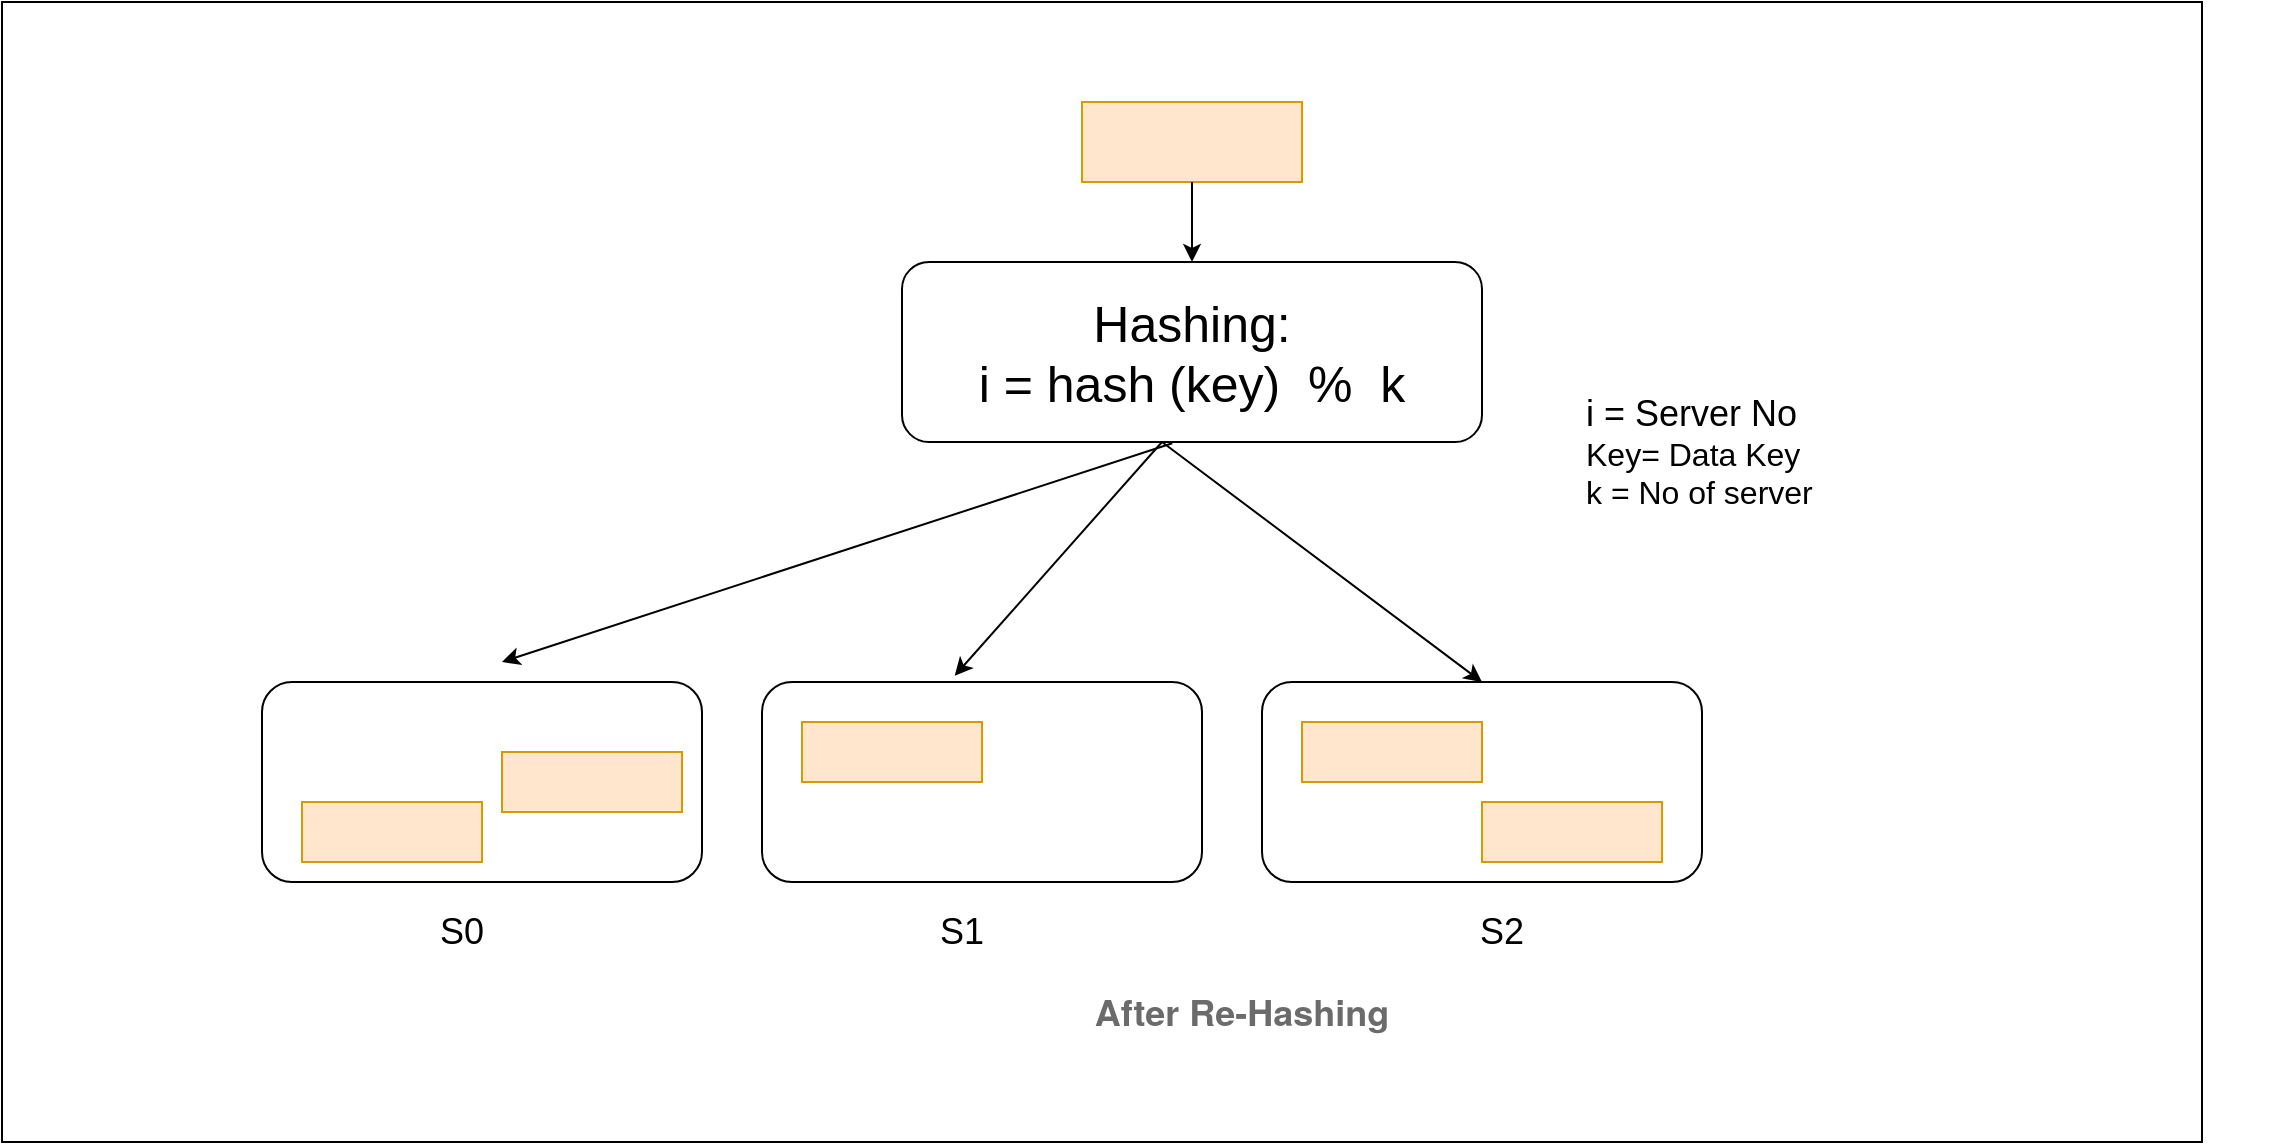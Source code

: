 <mxfile version="24.7.1" type="device">
  <diagram name="Page-1" id="h0w5p6ko6SrGlQpOR4B3">
    <mxGraphModel dx="2159" dy="1981" grid="1" gridSize="10" guides="1" tooltips="1" connect="1" arrows="1" fold="1" page="1" pageScale="1" pageWidth="827" pageHeight="1169" math="0" shadow="0">
      <root>
        <mxCell id="0" />
        <mxCell id="1" parent="0" />
        <mxCell id="ERmttxLBuujvDo0ulHR1-1" value="" style="rounded=1;whiteSpace=wrap;html=1;" vertex="1" parent="1">
          <mxGeometry x="180" y="90" width="290" height="90" as="geometry" />
        </mxCell>
        <mxCell id="ERmttxLBuujvDo0ulHR1-2" value="&lt;font style=&quot;font-size: 25px;&quot;&gt;Hashing:&lt;/font&gt;&lt;div style=&quot;font-size: 25px;&quot;&gt;&lt;font style=&quot;font-size: 25px;&quot;&gt;i = hash (key)&amp;nbsp; %&amp;nbsp; k&lt;/font&gt;&lt;/div&gt;" style="text;html=1;align=center;verticalAlign=middle;whiteSpace=wrap;rounded=0;fontSize=11;" vertex="1" parent="1">
          <mxGeometry x="215" y="105" width="220" height="60" as="geometry" />
        </mxCell>
        <mxCell id="ERmttxLBuujvDo0ulHR1-3" value="&lt;font style=&quot;font-size: 18px;&quot;&gt;i = Server No&lt;/font&gt;&lt;div&gt;&lt;font size=&quot;3&quot;&gt;Key= Data Key&lt;/font&gt;&lt;/div&gt;&lt;div&gt;&lt;font size=&quot;3&quot;&gt;k = No of server&lt;/font&gt;&lt;/div&gt;" style="text;html=1;align=left;verticalAlign=middle;whiteSpace=wrap;rounded=0;" vertex="1" parent="1">
          <mxGeometry x="520" y="150" width="210" height="70" as="geometry" />
        </mxCell>
        <mxCell id="ERmttxLBuujvDo0ulHR1-4" value="" style="rounded=0;whiteSpace=wrap;html=1;fillColor=#ffe6cc;strokeColor=#d79b00;" vertex="1" parent="1">
          <mxGeometry x="270" y="10" width="110" height="40" as="geometry" />
        </mxCell>
        <mxCell id="ERmttxLBuujvDo0ulHR1-5" value="" style="endArrow=classic;html=1;rounded=0;exitX=0.5;exitY=1;exitDx=0;exitDy=0;entryX=0.5;entryY=0;entryDx=0;entryDy=0;" edge="1" parent="1" source="ERmttxLBuujvDo0ulHR1-4" target="ERmttxLBuujvDo0ulHR1-1">
          <mxGeometry width="50" height="50" relative="1" as="geometry">
            <mxPoint x="330" y="140" as="sourcePoint" />
            <mxPoint x="318" y="91" as="targetPoint" />
          </mxGeometry>
        </mxCell>
        <mxCell id="ERmttxLBuujvDo0ulHR1-6" value="" style="rounded=1;whiteSpace=wrap;html=1;" vertex="1" parent="1">
          <mxGeometry x="-140" y="300" width="220" height="100" as="geometry" />
        </mxCell>
        <mxCell id="ERmttxLBuujvDo0ulHR1-7" value="" style="rounded=0;whiteSpace=wrap;html=1;fillColor=#ffe6cc;strokeColor=#d79b00;" vertex="1" parent="1">
          <mxGeometry x="-120" y="360" width="90" height="30" as="geometry" />
        </mxCell>
        <mxCell id="ERmttxLBuujvDo0ulHR1-8" value="" style="rounded=0;whiteSpace=wrap;html=1;fillColor=#ffe6cc;strokeColor=#d79b00;" vertex="1" parent="1">
          <mxGeometry x="-20" y="335" width="90" height="30" as="geometry" />
        </mxCell>
        <mxCell id="ERmttxLBuujvDo0ulHR1-9" value="" style="rounded=1;whiteSpace=wrap;html=1;" vertex="1" parent="1">
          <mxGeometry x="110" y="300" width="220" height="100" as="geometry" />
        </mxCell>
        <mxCell id="ERmttxLBuujvDo0ulHR1-10" value="" style="rounded=0;whiteSpace=wrap;html=1;fillColor=#ffe6cc;strokeColor=#d79b00;" vertex="1" parent="1">
          <mxGeometry x="130" y="320" width="90" height="30" as="geometry" />
        </mxCell>
        <mxCell id="ERmttxLBuujvDo0ulHR1-11" value="" style="rounded=1;whiteSpace=wrap;html=1;" vertex="1" parent="1">
          <mxGeometry x="360" y="300" width="220" height="100" as="geometry" />
        </mxCell>
        <mxCell id="ERmttxLBuujvDo0ulHR1-12" value="" style="rounded=0;whiteSpace=wrap;html=1;fillColor=#ffe6cc;strokeColor=#d79b00;" vertex="1" parent="1">
          <mxGeometry x="380" y="320" width="90" height="30" as="geometry" />
        </mxCell>
        <mxCell id="ERmttxLBuujvDo0ulHR1-16" value="" style="endArrow=classic;html=1;rounded=0;exitX=0.466;exitY=1.007;exitDx=0;exitDy=0;exitPerimeter=0;" edge="1" parent="1" source="ERmttxLBuujvDo0ulHR1-1">
          <mxGeometry width="50" height="50" relative="1" as="geometry">
            <mxPoint x="300" y="250" as="sourcePoint" />
            <mxPoint x="-20" y="290" as="targetPoint" />
          </mxGeometry>
        </mxCell>
        <mxCell id="ERmttxLBuujvDo0ulHR1-17" value="" style="endArrow=classic;html=1;rounded=0;entryX=0.438;entryY=-0.031;entryDx=0;entryDy=0;entryPerimeter=0;" edge="1" parent="1" target="ERmttxLBuujvDo0ulHR1-9">
          <mxGeometry width="50" height="50" relative="1" as="geometry">
            <mxPoint x="310" y="180" as="sourcePoint" />
            <mxPoint x="-10" y="300" as="targetPoint" />
          </mxGeometry>
        </mxCell>
        <mxCell id="ERmttxLBuujvDo0ulHR1-18" value="" style="endArrow=classic;html=1;rounded=0;entryX=0.5;entryY=0;entryDx=0;entryDy=0;" edge="1" parent="1" target="ERmttxLBuujvDo0ulHR1-11">
          <mxGeometry width="50" height="50" relative="1" as="geometry">
            <mxPoint x="310" y="180" as="sourcePoint" />
            <mxPoint x="216" y="307" as="targetPoint" />
          </mxGeometry>
        </mxCell>
        <mxCell id="ERmttxLBuujvDo0ulHR1-20" value="&lt;font style=&quot;font-size: 18px;&quot;&gt;S0&lt;/font&gt;" style="text;html=1;align=center;verticalAlign=middle;whiteSpace=wrap;rounded=0;" vertex="1" parent="1">
          <mxGeometry x="-70" y="410" width="60" height="30" as="geometry" />
        </mxCell>
        <mxCell id="ERmttxLBuujvDo0ulHR1-21" value="&lt;font style=&quot;font-size: 18px;&quot;&gt;S1&lt;/font&gt;" style="text;html=1;align=center;verticalAlign=middle;whiteSpace=wrap;rounded=0;" vertex="1" parent="1">
          <mxGeometry x="180" y="410" width="60" height="30" as="geometry" />
        </mxCell>
        <mxCell id="ERmttxLBuujvDo0ulHR1-22" value="&lt;font style=&quot;font-size: 18px;&quot;&gt;S2&lt;/font&gt;" style="text;html=1;align=center;verticalAlign=middle;whiteSpace=wrap;rounded=0;" vertex="1" parent="1">
          <mxGeometry x="450" y="410" width="60" height="30" as="geometry" />
        </mxCell>
        <mxCell id="ERmttxLBuujvDo0ulHR1-24" value="&lt;font face=&quot;sohne, Helvetica Neue, Helvetica, Arial, sans-serif&quot; color=&quot;#6b6b6b&quot;&gt;&lt;span style=&quot;font-size: 18px; background-color: rgb(255, 255, 255);&quot;&gt;&lt;b&gt;After Re-Hashing&lt;/b&gt;&lt;/span&gt;&lt;/font&gt;" style="text;html=1;align=center;verticalAlign=middle;whiteSpace=wrap;rounded=0;" vertex="1" parent="1">
          <mxGeometry x="-170" y="450" width="1040" height="30" as="geometry" />
        </mxCell>
        <mxCell id="ERmttxLBuujvDo0ulHR1-26" value="" style="rounded=0;whiteSpace=wrap;html=1;fillColor=#ffe6cc;strokeColor=#d79b00;" vertex="1" parent="1">
          <mxGeometry x="470" y="360" width="90" height="30" as="geometry" />
        </mxCell>
        <mxCell id="ERmttxLBuujvDo0ulHR1-27" value="" style="rounded=0;whiteSpace=wrap;html=1;strokeOpacity=100;fillOpacity=0;" vertex="1" parent="1">
          <mxGeometry x="-270" y="-40" width="1100" height="570" as="geometry" />
        </mxCell>
      </root>
    </mxGraphModel>
  </diagram>
</mxfile>
